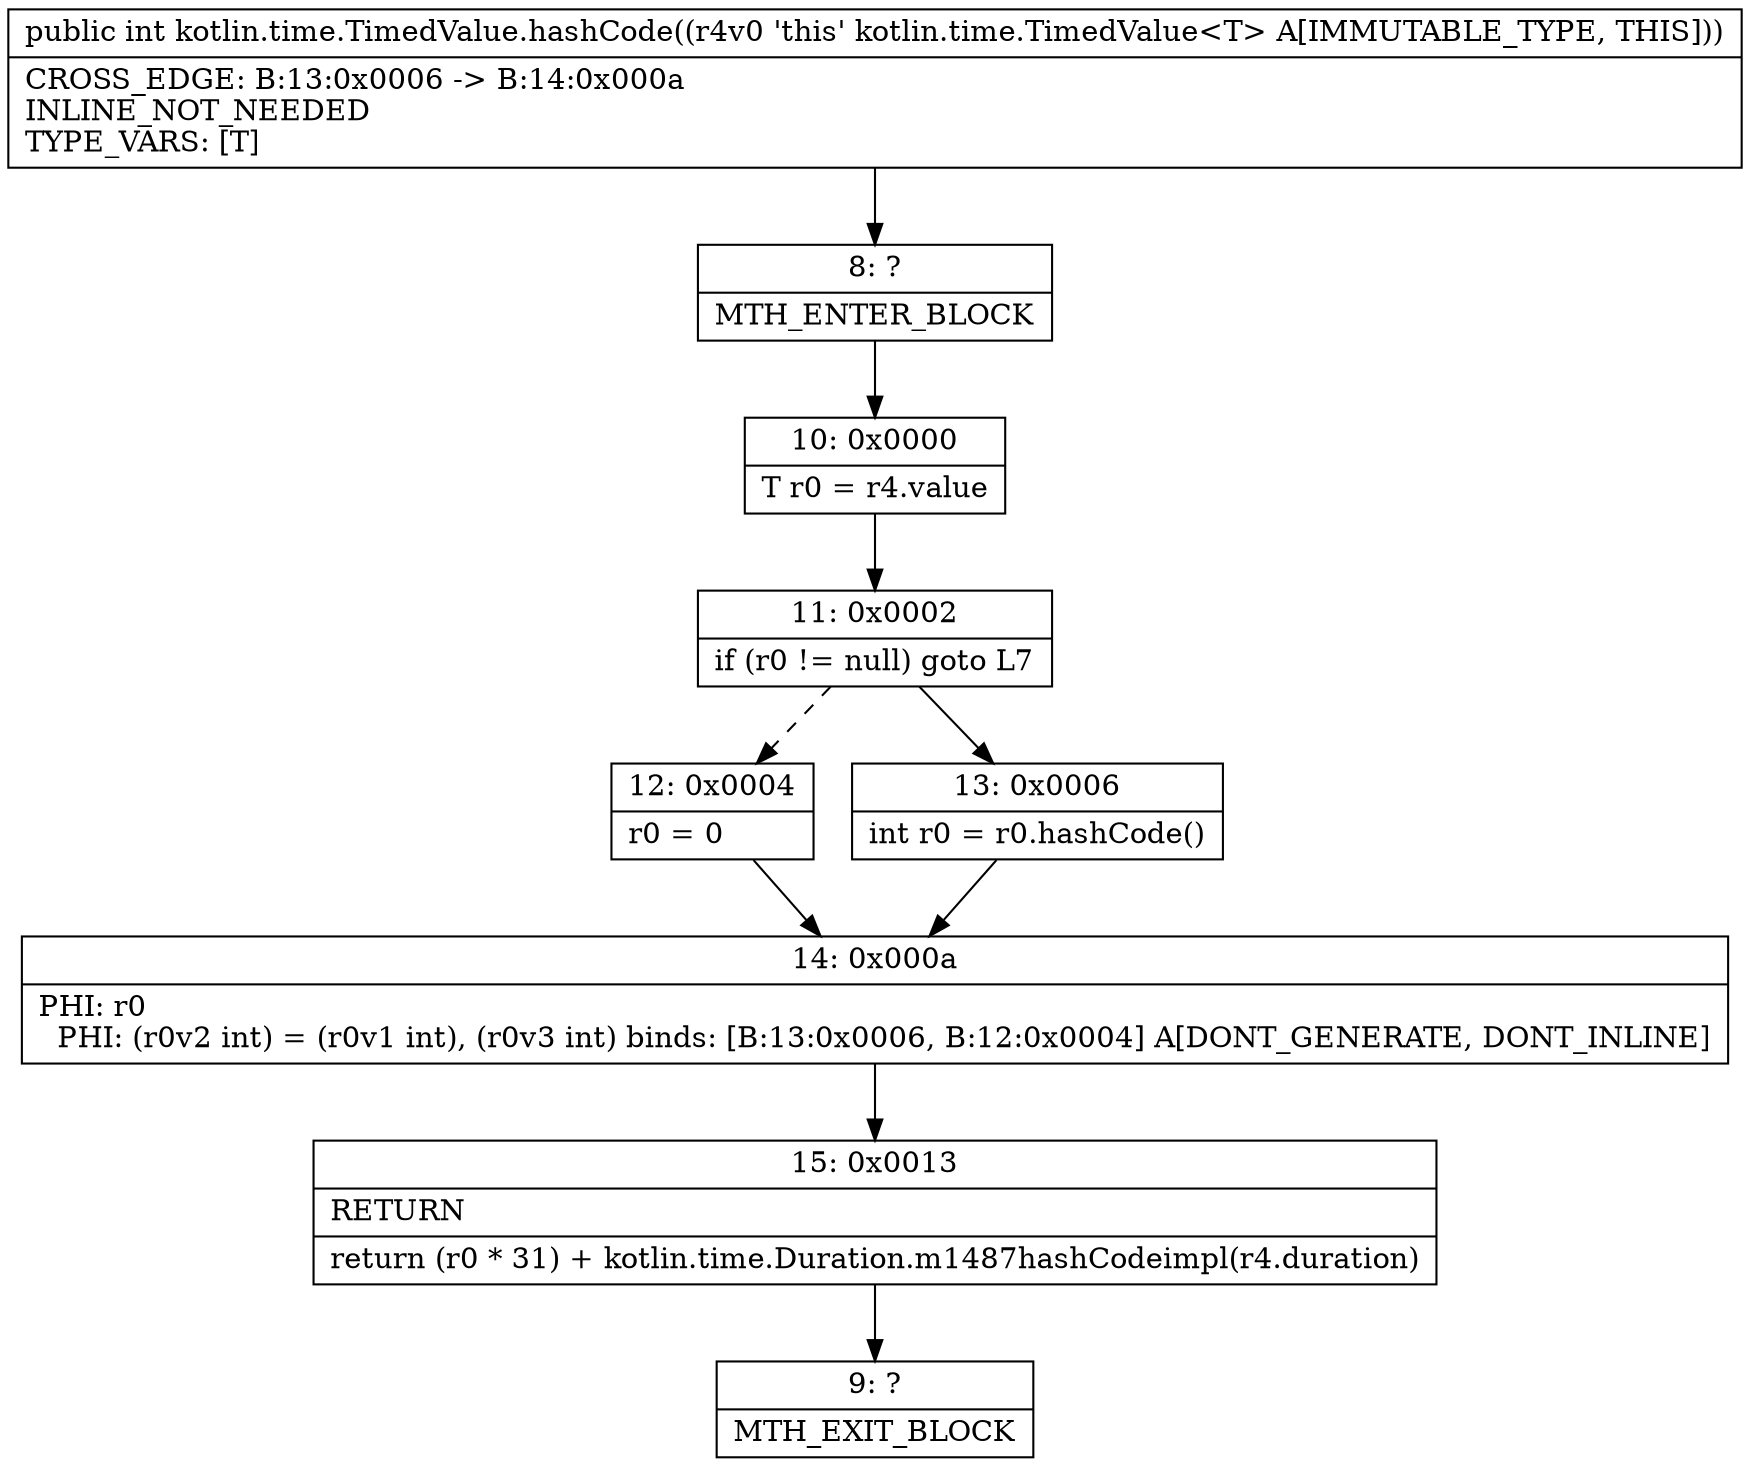 digraph "CFG forkotlin.time.TimedValue.hashCode()I" {
Node_8 [shape=record,label="{8\:\ ?|MTH_ENTER_BLOCK\l}"];
Node_10 [shape=record,label="{10\:\ 0x0000|T r0 = r4.value\l}"];
Node_11 [shape=record,label="{11\:\ 0x0002|if (r0 != null) goto L7\l}"];
Node_12 [shape=record,label="{12\:\ 0x0004|r0 = 0\l}"];
Node_14 [shape=record,label="{14\:\ 0x000a|PHI: r0 \l  PHI: (r0v2 int) = (r0v1 int), (r0v3 int) binds: [B:13:0x0006, B:12:0x0004] A[DONT_GENERATE, DONT_INLINE]\l}"];
Node_15 [shape=record,label="{15\:\ 0x0013|RETURN\l|return (r0 * 31) + kotlin.time.Duration.m1487hashCodeimpl(r4.duration)\l}"];
Node_9 [shape=record,label="{9\:\ ?|MTH_EXIT_BLOCK\l}"];
Node_13 [shape=record,label="{13\:\ 0x0006|int r0 = r0.hashCode()\l}"];
MethodNode[shape=record,label="{public int kotlin.time.TimedValue.hashCode((r4v0 'this' kotlin.time.TimedValue\<T\> A[IMMUTABLE_TYPE, THIS]))  | CROSS_EDGE: B:13:0x0006 \-\> B:14:0x000a\lINLINE_NOT_NEEDED\lTYPE_VARS: [T]\l}"];
MethodNode -> Node_8;Node_8 -> Node_10;
Node_10 -> Node_11;
Node_11 -> Node_12[style=dashed];
Node_11 -> Node_13;
Node_12 -> Node_14;
Node_14 -> Node_15;
Node_15 -> Node_9;
Node_13 -> Node_14;
}

